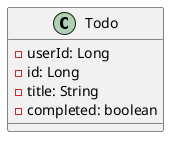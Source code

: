 @startuml

'https://plantuml.com/class-diagramm
left to right direction

class Todo{
- userId: Long
- id: Long
- title: String
- completed: boolean
}
@enduml